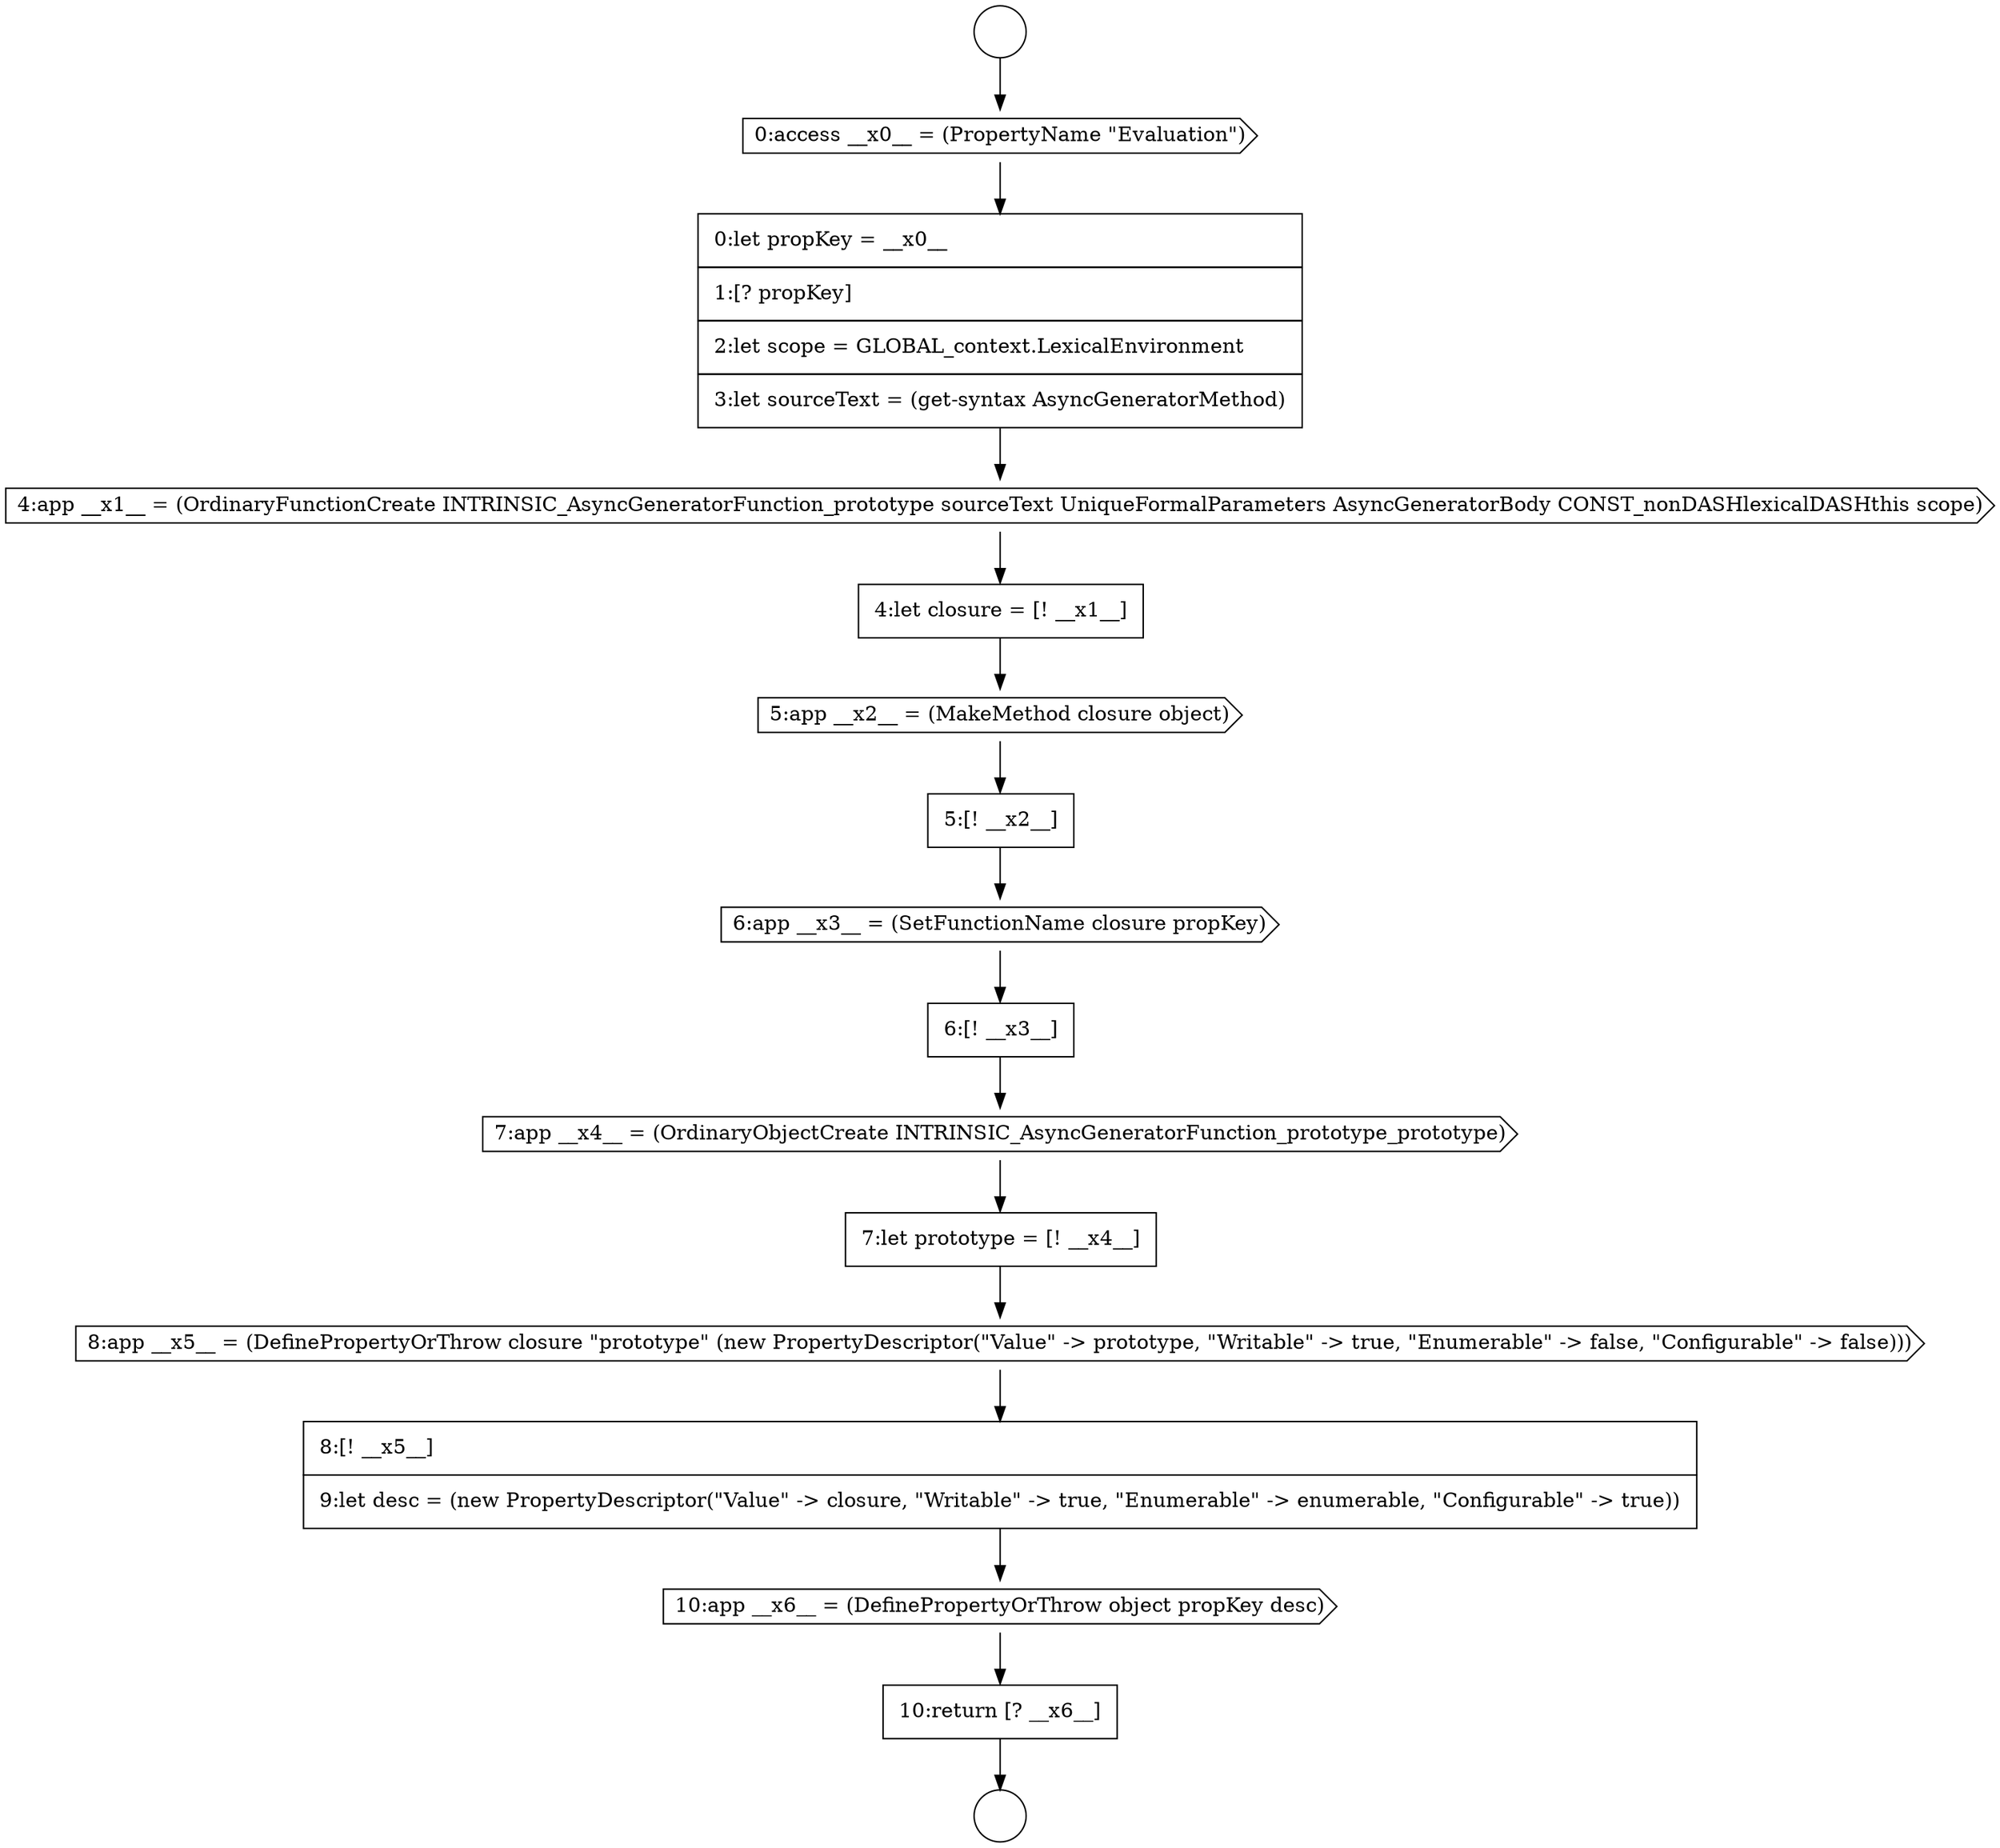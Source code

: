 digraph {
  node9485 [shape=circle label=" " color="black" fillcolor="white" style=filled]
  node9494 [shape=none, margin=0, label=<<font color="black">
    <table border="0" cellborder="1" cellspacing="0" cellpadding="10">
      <tr><td align="left">6:[! __x3__]</td></tr>
    </table>
  </font>> color="black" fillcolor="white" style=filled]
  node9497 [shape=cds, label=<<font color="black">8:app __x5__ = (DefinePropertyOrThrow closure &quot;prototype&quot; (new PropertyDescriptor(&quot;Value&quot; -&gt; prototype, &quot;Writable&quot; -&gt; true, &quot;Enumerable&quot; -&gt; false, &quot;Configurable&quot; -&gt; false)))</font>> color="black" fillcolor="white" style=filled]
  node9490 [shape=none, margin=0, label=<<font color="black">
    <table border="0" cellborder="1" cellspacing="0" cellpadding="10">
      <tr><td align="left">4:let closure = [! __x1__]</td></tr>
    </table>
  </font>> color="black" fillcolor="white" style=filled]
  node9488 [shape=none, margin=0, label=<<font color="black">
    <table border="0" cellborder="1" cellspacing="0" cellpadding="10">
      <tr><td align="left">0:let propKey = __x0__</td></tr>
      <tr><td align="left">1:[? propKey]</td></tr>
      <tr><td align="left">2:let scope = GLOBAL_context.LexicalEnvironment</td></tr>
      <tr><td align="left">3:let sourceText = (get-syntax AsyncGeneratorMethod)</td></tr>
    </table>
  </font>> color="black" fillcolor="white" style=filled]
  node9493 [shape=cds, label=<<font color="black">6:app __x3__ = (SetFunctionName closure propKey)</font>> color="black" fillcolor="white" style=filled]
  node9498 [shape=none, margin=0, label=<<font color="black">
    <table border="0" cellborder="1" cellspacing="0" cellpadding="10">
      <tr><td align="left">8:[! __x5__]</td></tr>
      <tr><td align="left">9:let desc = (new PropertyDescriptor(&quot;Value&quot; -&gt; closure, &quot;Writable&quot; -&gt; true, &quot;Enumerable&quot; -&gt; enumerable, &quot;Configurable&quot; -&gt; true))</td></tr>
    </table>
  </font>> color="black" fillcolor="white" style=filled]
  node9496 [shape=none, margin=0, label=<<font color="black">
    <table border="0" cellborder="1" cellspacing="0" cellpadding="10">
      <tr><td align="left">7:let prototype = [! __x4__]</td></tr>
    </table>
  </font>> color="black" fillcolor="white" style=filled]
  node9491 [shape=cds, label=<<font color="black">5:app __x2__ = (MakeMethod closure object)</font>> color="black" fillcolor="white" style=filled]
  node9487 [shape=cds, label=<<font color="black">0:access __x0__ = (PropertyName &quot;Evaluation&quot;)</font>> color="black" fillcolor="white" style=filled]
  node9492 [shape=none, margin=0, label=<<font color="black">
    <table border="0" cellborder="1" cellspacing="0" cellpadding="10">
      <tr><td align="left">5:[! __x2__]</td></tr>
    </table>
  </font>> color="black" fillcolor="white" style=filled]
  node9499 [shape=cds, label=<<font color="black">10:app __x6__ = (DefinePropertyOrThrow object propKey desc)</font>> color="black" fillcolor="white" style=filled]
  node9489 [shape=cds, label=<<font color="black">4:app __x1__ = (OrdinaryFunctionCreate INTRINSIC_AsyncGeneratorFunction_prototype sourceText UniqueFormalParameters AsyncGeneratorBody CONST_nonDASHlexicalDASHthis scope)</font>> color="black" fillcolor="white" style=filled]
  node9500 [shape=none, margin=0, label=<<font color="black">
    <table border="0" cellborder="1" cellspacing="0" cellpadding="10">
      <tr><td align="left">10:return [? __x6__]</td></tr>
    </table>
  </font>> color="black" fillcolor="white" style=filled]
  node9486 [shape=circle label=" " color="black" fillcolor="white" style=filled]
  node9495 [shape=cds, label=<<font color="black">7:app __x4__ = (OrdinaryObjectCreate INTRINSIC_AsyncGeneratorFunction_prototype_prototype)</font>> color="black" fillcolor="white" style=filled]
  node9489 -> node9490 [ color="black"]
  node9493 -> node9494 [ color="black"]
  node9495 -> node9496 [ color="black"]
  node9499 -> node9500 [ color="black"]
  node9488 -> node9489 [ color="black"]
  node9500 -> node9486 [ color="black"]
  node9487 -> node9488 [ color="black"]
  node9498 -> node9499 [ color="black"]
  node9490 -> node9491 [ color="black"]
  node9492 -> node9493 [ color="black"]
  node9491 -> node9492 [ color="black"]
  node9497 -> node9498 [ color="black"]
  node9494 -> node9495 [ color="black"]
  node9485 -> node9487 [ color="black"]
  node9496 -> node9497 [ color="black"]
}
